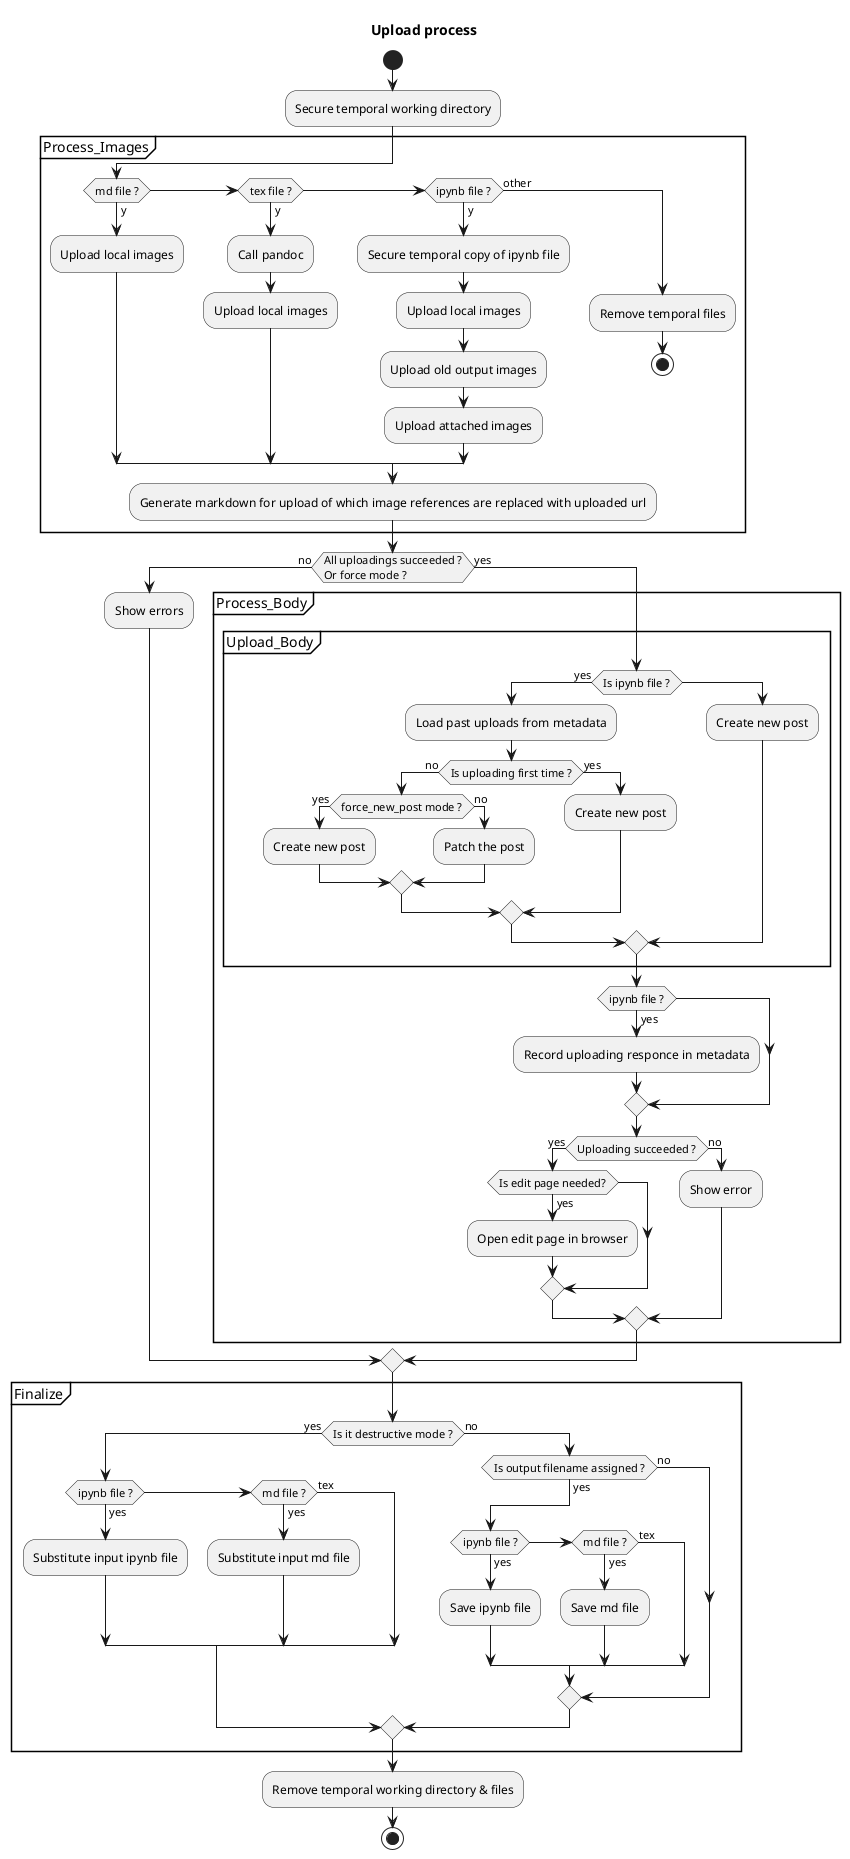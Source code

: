 @startuml
title Upload process

start
:Secure temporal working directory;

partition Process_Images {
    if (md file ?) then (y)
        :Upload local images;
    elseif (tex file ?) then (y)
        :Call pandoc;
        :Upload local images;
    elseif (ipynb file ?) then (y)
        :Secure temporal copy of ipynb file;
        :Upload local images;
        :Upload old output images;
        :Upload attached images;
    else (other)
        :Remove temporal files;
        stop
    endif
    :Generate markdown for upload of which image references are replaced with uploaded url;
}

if (All uploadings succeeded ?\nOr force mode ?) then (no)
    :Show errors;
else (yes)
    partition Process_Body {
        partition Upload_Body {
            if (Is ipynb file ?) then (yes)
                :Load past uploads from metadata;
                if (Is uploading first time ?) then (no)
                    if (force_new_post mode ?) then (yes)
                        :Create new post;
                    else (no)
                        :Patch the post;
                    endif
                else (yes)
                    :Create new post;
                endif
            else
                :Create new post;
            endif
        }

        if (ipynb file ?) then (yes)
            :Record uploading responce in metadata;
        endif

        if (Uploading succeeded ?) then (yes)
            if (Is edit page needed?) then (yes)
                :Open edit page in browser;
            endif
        else (no) 
            :Show error;
        endif
    }
endif

partition Finalize {
    if (Is it destructive mode ?) then (yes)
        if (ipynb file ?) then (yes)
            :Substitute input ipynb file;
        elseif (md file ?) then (yes)
            :Substitute input md file;
        else (tex)
        endif
    else (no)
        if (Is output filename assigned ?) then (yes)
            if (ipynb file ?) then (yes)
                :Save ipynb file;
            elseif (md file ?) then (yes)
                :Save md file;
            else (tex)
            endif
        else (no)
        endif
    endif
    
}

:Remove temporal working directory & files;

stop

@enduml

